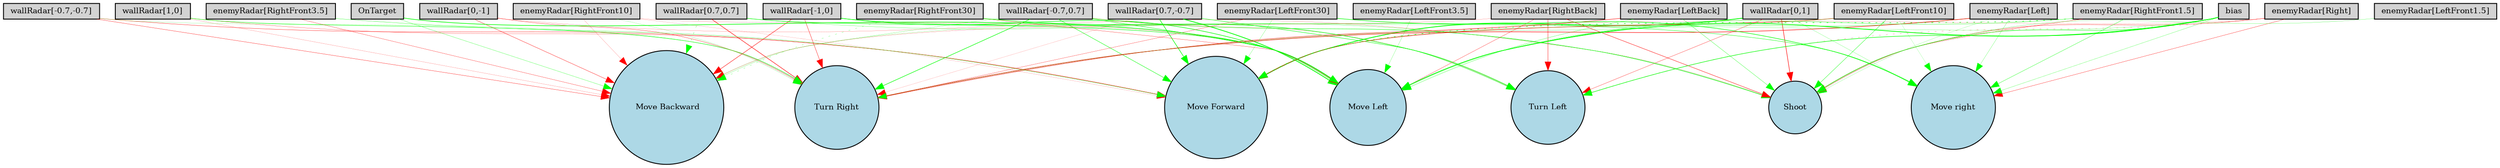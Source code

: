 digraph {
	node [fontsize=9 height=0.2 shape=circle width=0.2]
	"wallRadar[1,0]" [fillcolor=lightgray shape=box style=filled]
	"wallRadar[0,1]" [fillcolor=lightgray shape=box style=filled]
	"wallRadar[-1,0]" [fillcolor=lightgray shape=box style=filled]
	"wallRadar[0,-1]" [fillcolor=lightgray shape=box style=filled]
	"wallRadar[0.7,0.7]" [fillcolor=lightgray shape=box style=filled]
	"wallRadar[-0.7,0.7]" [fillcolor=lightgray shape=box style=filled]
	"wallRadar[-0.7,-0.7]" [fillcolor=lightgray shape=box style=filled]
	"wallRadar[0.7,-0.7]" [fillcolor=lightgray shape=box style=filled]
	"enemyRadar[RightBack]" [fillcolor=lightgray shape=box style=filled]
	"enemyRadar[LeftBack]" [fillcolor=lightgray shape=box style=filled]
	"enemyRadar[Right]" [fillcolor=lightgray shape=box style=filled]
	"enemyRadar[Left]" [fillcolor=lightgray shape=box style=filled]
	"enemyRadar[RightFront30]" [fillcolor=lightgray shape=box style=filled]
	"enemyRadar[LeftFront30]" [fillcolor=lightgray shape=box style=filled]
	"enemyRadar[RightFront10]" [fillcolor=lightgray shape=box style=filled]
	"enemyRadar[LeftFront10]" [fillcolor=lightgray shape=box style=filled]
	"enemyRadar[RightFront3.5]" [fillcolor=lightgray shape=box style=filled]
	"enemyRadar[LeftFront3.5]" [fillcolor=lightgray shape=box style=filled]
	"enemyRadar[RightFront1.5]" [fillcolor=lightgray shape=box style=filled]
	"enemyRadar[LeftFront1.5]" [fillcolor=lightgray shape=box style=filled]
	OnTarget [fillcolor=lightgray shape=box style=filled]
	bias [fillcolor=lightgray shape=box style=filled]
	Shoot [fillcolor=lightblue style=filled]
	"Move Forward" [fillcolor=lightblue style=filled]
	" Move Backward" [fillcolor=lightblue style=filled]
	"Move Left" [fillcolor=lightblue style=filled]
	"Move right" [fillcolor=lightblue style=filled]
	"Turn Left" [fillcolor=lightblue style=filled]
	"Turn Right" [fillcolor=lightblue style=filled]
	"wallRadar[0,1]" -> "Move right" [color=green penwidth=0.16237548514224348 style=solid]
	"wallRadar[0.7,0.7]" -> "Turn Right" [color=red penwidth=0.5165325680850715 style=solid]
	"enemyRadar[Right]" -> "Turn Left" [color=red penwidth=0.1708111023673609 style=dotted]
	"enemyRadar[RightFront10]" -> " Move Backward" [color=red penwidth=0.1293412933024313 style=solid]
	"enemyRadar[RightFront1.5]" -> "Move right" [color=green penwidth=0.30082771927909535 style=solid]
	"wallRadar[-0.7,-0.7]" -> " Move Backward" [color=red penwidth=0.29842708860293377 style=solid]
	"enemyRadar[RightFront10]" -> "Move Left" [color=red penwidth=0.13543876444528413 style=solid]
	"wallRadar[0.7,-0.7]" -> "Move Left" [color=green penwidth=0.8403346500263473 style=solid]
	"wallRadar[-0.7,0.7]" -> Shoot [color=green penwidth=0.4269554918725007 style=solid]
	"wallRadar[0,1]" -> "Move Left" [color=green penwidth=0.10097638645168283 style=solid]
	OnTarget -> " Move Backward" [color=green penwidth=0.2335604104291821 style=solid]
	"wallRadar[0,-1]" -> Shoot [color=red penwidth=0.14965109757636705 style=solid]
	"enemyRadar[LeftFront10]" -> Shoot [color=green penwidth=0.3462638792777285 style=solid]
	"enemyRadar[Left]" -> "Turn Right" [color=red penwidth=0.5419076069049534 style=solid]
	"enemyRadar[RightBack]" -> "Move Left" [color=red penwidth=0.26074060463216014 style=solid]
	"wallRadar[0,1]" -> " Move Backward" [color=green penwidth=0.1326339454510606 style=solid]
	"wallRadar[-1,0]" -> " Move Backward" [color=red penwidth=0.43776522774121807 style=solid]
	"wallRadar[-0.7,0.7]" -> "Turn Right" [color=green penwidth=0.5617825606025422 style=solid]
	"enemyRadar[RightFront1.5]" -> Shoot [color=red penwidth=0.2650427502920378 style=solid]
	"enemyRadar[RightFront1.5]" -> "Move Forward" [color=green penwidth=0.5249262941622418 style=dotted]
	"enemyRadar[LeftFront10]" -> "Move Forward" [color=red penwidth=0.4988825785505746 style=solid]
	"wallRadar[0,1]" -> Shoot [color=red penwidth=0.5408307706742481 style=solid]
	"wallRadar[0,1]" -> "Turn Left" [color=red penwidth=0.2684934574520905 style=solid]
	bias -> "Turn Left" [color=green penwidth=0.5660672628191878 style=solid]
	"wallRadar[-1,0]" -> "Turn Right" [color=red penwidth=0.35309337946706165 style=solid]
	"wallRadar[0.7,0.7]" -> " Move Backward" [color=green penwidth=0.2719505317491288 style=dotted]
	"wallRadar[0.7,0.7]" -> "Move Left" [color=green penwidth=0.47395989933696125 style=solid]
	OnTarget -> "Move Left" [color=green penwidth=0.6724359858754109 style=solid]
	"enemyRadar[LeftFront30]" -> "Turn Right" [color=red penwidth=0.23664761501344278 style=solid]
	"wallRadar[0.7,-0.7]" -> "Turn Right" [color=red penwidth=0.10099037269703567 style=solid]
	"wallRadar[0,-1]" -> "Turn Right" [color=red penwidth=0.2876223833817505 style=solid]
	"enemyRadar[LeftFront1.5]" -> Shoot [color=green penwidth=0.19354469573719013 style=solid]
	bias -> "Move Forward" [color=green penwidth=0.18190014760464868 style=solid]
	"enemyRadar[LeftBack]" -> Shoot [color=green penwidth=0.2695763739758868 style=solid]
	"enemyRadar[LeftBack]" -> "Turn Right" [color=red penwidth=0.4373204208102548 style=solid]
	"wallRadar[-1,0]" -> "Move Left" [color=green penwidth=0.6007396976856463 style=solid]
	"enemyRadar[Right]" -> "Move right" [color=red penwidth=0.27892666842146047 style=solid]
	bias -> "Move right" [color=green penwidth=0.20358733154469438 style=solid]
	"enemyRadar[RightFront30]" -> " Move Backward" [color=green penwidth=0.2028324686748056 style=dotted]
	"wallRadar[0.7,-0.7]" -> "Move Forward" [color=green penwidth=0.6241519812554396 style=solid]
	"enemyRadar[RightFront30]" -> "Move Left" [color=red penwidth=0.2541154042279645 style=solid]
	"wallRadar[-0.7,0.7]" -> "Turn Left" [color=red penwidth=0.12619095229144925 style=solid]
	"enemyRadar[LeftFront30]" -> "Move right" [color=green penwidth=0.5766353266572924 style=solid]
	"enemyRadar[RightFront30]" -> "Turn Left" [color=green penwidth=0.5533971845014846 style=solid]
	bias -> Shoot [color=green penwidth=0.4178669372898288 style=solid]
	"enemyRadar[LeftBack]" -> "Move Left" [color=green penwidth=0.23360663377509383 style=solid]
	"enemyRadar[LeftFront10]" -> "Move right" [color=green penwidth=0.12180708540514434 style=solid]
	"wallRadar[-0.7,-0.7]" -> "Turn Right" [color=green penwidth=0.13957730663375034 style=solid]
	"wallRadar[-1,0]" -> "Move right" [color=green penwidth=0.38607074742316816 style=solid]
	"enemyRadar[RightBack]" -> " Move Backward" [color=red penwidth=0.14342831094284175 style=solid]
	"wallRadar[-0.7,0.7]" -> "Move Forward" [color=green penwidth=0.4234719176038755 style=solid]
	"enemyRadar[RightFront3.5]" -> "Move Forward" [color=green penwidth=0.2712174757971836 style=solid]
	"wallRadar[-0.7,-0.7]" -> "Move Forward" [color=red penwidth=0.3215070164269245 style=solid]
	"enemyRadar[RightBack]" -> Shoot [color=red penwidth=0.4019927574656815 style=solid]
	"enemyRadar[RightFront1.5]" -> "Move Left" [color=green penwidth=0.3137418004806217 style=solid]
	"enemyRadar[Right]" -> "Move Forward" [color=red penwidth=0.12142773043545585 style=solid]
	"enemyRadar[RightFront10]" -> "Move Forward" [color=red penwidth=0.10231339822301166 style=solid]
	"enemyRadar[RightFront3.5]" -> " Move Backward" [color=red penwidth=0.25509035008594494 style=solid]
	"enemyRadar[Left]" -> "Move Left" [color=green penwidth=0.2965464355286204 style=solid]
	"enemyRadar[Left]" -> "Move right" [color=green penwidth=0.1931687546543992 style=solid]
	"wallRadar[-0.7,0.7]" -> " Move Backward" [color=green penwidth=0.17171262454225028 style=solid]
	"wallRadar[0.7,0.7]" -> Shoot [color=green penwidth=0.22219542262484562 style=solid]
	"enemyRadar[RightFront10]" -> "Turn Right" [color=green penwidth=0.13262558418288456 style=solid]
	"enemyRadar[Right]" -> Shoot [color=red penwidth=0.3129013650821502 style=solid]
	"wallRadar[1,0]" -> "Turn Right" [color=green penwidth=0.4363785583479931 style=solid]
	"wallRadar[1,0]" -> "Move Forward" [color=red penwidth=0.22017599068479793 style=solid]
	"wallRadar[0.7,-0.7]" -> "Turn Left" [color=green penwidth=0.4482144856532524 style=solid]
	"wallRadar[1,0]" -> " Move Backward" [color=red penwidth=0.1354053412875293 style=solid]
	"wallRadar[0,1]" -> "Move Forward" [color=green penwidth=0.8832442147342169 style=solid]
	"enemyRadar[RightBack]" -> "Turn Left" [color=red penwidth=0.3731773750980235 style=solid]
	bias -> "Move Left" [color=green penwidth=0.7951337490289977 style=solid]
	"enemyRadar[LeftFront30]" -> "Move Forward" [color=green penwidth=0.18374691096734586 style=solid]
	"enemyRadar[LeftFront10]" -> "Turn Right" [color=green penwidth=0.1880433444632822 style=solid]
	"wallRadar[-0.7,0.7]" -> "Move Left" [color=green penwidth=0.4282526451095875 style=solid]
	"enemyRadar[LeftFront3.5]" -> "Move Left" [color=green penwidth=0.1747816518211262 style=solid]
	"enemyRadar[Left]" -> Shoot [color=green penwidth=0.13500252226083098 style=solid]
	"wallRadar[0,-1]" -> " Move Backward" [color=red penwidth=0.3209335658455233 style=solid]
}

